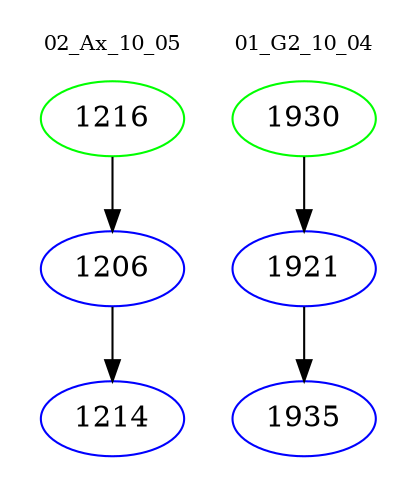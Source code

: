 digraph{
subgraph cluster_0 {
color = white
label = "02_Ax_10_05";
fontsize=10;
T0_1216 [label="1216", color="green"]
T0_1216 -> T0_1206 [color="black"]
T0_1206 [label="1206", color="blue"]
T0_1206 -> T0_1214 [color="black"]
T0_1214 [label="1214", color="blue"]
}
subgraph cluster_1 {
color = white
label = "01_G2_10_04";
fontsize=10;
T1_1930 [label="1930", color="green"]
T1_1930 -> T1_1921 [color="black"]
T1_1921 [label="1921", color="blue"]
T1_1921 -> T1_1935 [color="black"]
T1_1935 [label="1935", color="blue"]
}
}
